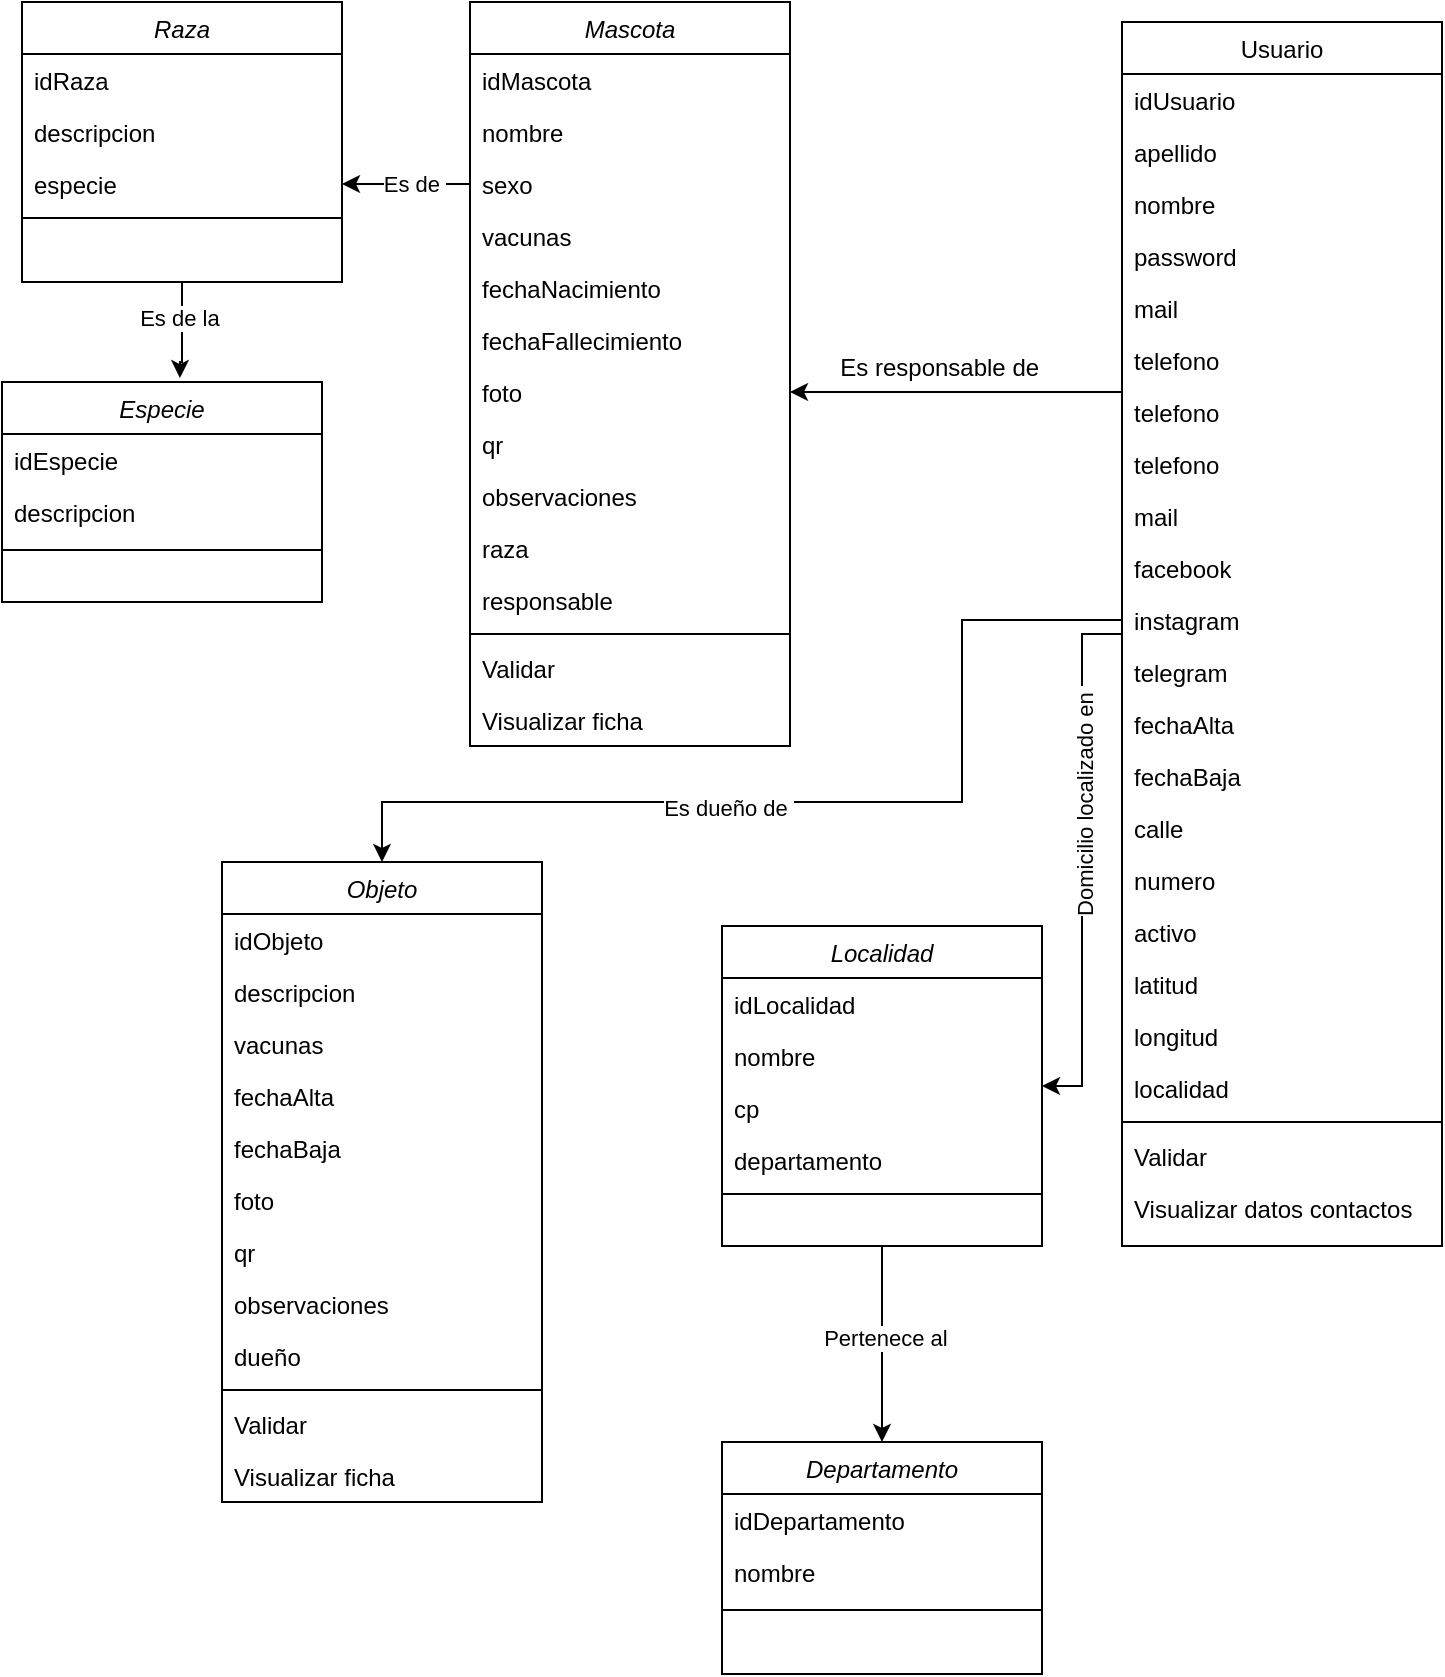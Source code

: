 <mxfile version="21.6.7" type="github">
  <diagram id="C5RBs43oDa-KdzZeNtuy" name="Page-1">
    <mxGraphModel dx="880" dy="484" grid="1" gridSize="10" guides="1" tooltips="1" connect="1" arrows="1" fold="1" page="1" pageScale="1" pageWidth="827" pageHeight="1169" math="0" shadow="0">
      <root>
        <mxCell id="WIyWlLk6GJQsqaUBKTNV-0" />
        <mxCell id="WIyWlLk6GJQsqaUBKTNV-1" parent="WIyWlLk6GJQsqaUBKTNV-0" />
        <mxCell id="zkfFHV4jXpPFQw0GAbJ--0" value="Mascota" style="swimlane;fontStyle=2;align=center;verticalAlign=top;childLayout=stackLayout;horizontal=1;startSize=26;horizontalStack=0;resizeParent=1;resizeLast=0;collapsible=1;marginBottom=0;rounded=0;shadow=0;strokeWidth=1;" parent="WIyWlLk6GJQsqaUBKTNV-1" vertex="1">
          <mxGeometry x="254" y="20" width="160" height="372" as="geometry">
            <mxRectangle x="230" y="140" width="160" height="26" as="alternateBounds" />
          </mxGeometry>
        </mxCell>
        <mxCell id="zkfFHV4jXpPFQw0GAbJ--1" value="idMascota" style="text;align=left;verticalAlign=top;spacingLeft=4;spacingRight=4;overflow=hidden;rotatable=0;points=[[0,0.5],[1,0.5]];portConstraint=eastwest;" parent="zkfFHV4jXpPFQw0GAbJ--0" vertex="1">
          <mxGeometry y="26" width="160" height="26" as="geometry" />
        </mxCell>
        <mxCell id="zkfFHV4jXpPFQw0GAbJ--2" value="nombre" style="text;align=left;verticalAlign=top;spacingLeft=4;spacingRight=4;overflow=hidden;rotatable=0;points=[[0,0.5],[1,0.5]];portConstraint=eastwest;rounded=0;shadow=0;html=0;" parent="zkfFHV4jXpPFQw0GAbJ--0" vertex="1">
          <mxGeometry y="52" width="160" height="26" as="geometry" />
        </mxCell>
        <mxCell id="WVbA_nyAT-Yd7fHxbB-Z-1" value="sexo" style="text;align=left;verticalAlign=top;spacingLeft=4;spacingRight=4;overflow=hidden;rotatable=0;points=[[0,0.5],[1,0.5]];portConstraint=eastwest;rounded=0;shadow=0;html=0;" vertex="1" parent="zkfFHV4jXpPFQw0GAbJ--0">
          <mxGeometry y="78" width="160" height="26" as="geometry" />
        </mxCell>
        <mxCell id="zkfFHV4jXpPFQw0GAbJ--3" value="vacunas" style="text;align=left;verticalAlign=top;spacingLeft=4;spacingRight=4;overflow=hidden;rotatable=0;points=[[0,0.5],[1,0.5]];portConstraint=eastwest;rounded=0;shadow=0;html=0;" parent="zkfFHV4jXpPFQw0GAbJ--0" vertex="1">
          <mxGeometry y="104" width="160" height="26" as="geometry" />
        </mxCell>
        <mxCell id="WVbA_nyAT-Yd7fHxbB-Z-0" value="fechaNacimiento" style="text;align=left;verticalAlign=top;spacingLeft=4;spacingRight=4;overflow=hidden;rotatable=0;points=[[0,0.5],[1,0.5]];portConstraint=eastwest;rounded=0;shadow=0;html=0;" vertex="1" parent="zkfFHV4jXpPFQw0GAbJ--0">
          <mxGeometry y="130" width="160" height="26" as="geometry" />
        </mxCell>
        <mxCell id="WVbA_nyAT-Yd7fHxbB-Z-18" value="fechaFallecimiento" style="text;align=left;verticalAlign=top;spacingLeft=4;spacingRight=4;overflow=hidden;rotatable=0;points=[[0,0.5],[1,0.5]];portConstraint=eastwest;rounded=0;shadow=0;html=0;" vertex="1" parent="zkfFHV4jXpPFQw0GAbJ--0">
          <mxGeometry y="156" width="160" height="26" as="geometry" />
        </mxCell>
        <mxCell id="WVbA_nyAT-Yd7fHxbB-Z-20" value="foto" style="text;align=left;verticalAlign=top;spacingLeft=4;spacingRight=4;overflow=hidden;rotatable=0;points=[[0,0.5],[1,0.5]];portConstraint=eastwest;rounded=0;shadow=0;html=0;" vertex="1" parent="zkfFHV4jXpPFQw0GAbJ--0">
          <mxGeometry y="182" width="160" height="26" as="geometry" />
        </mxCell>
        <mxCell id="WVbA_nyAT-Yd7fHxbB-Z-21" value="qr" style="text;align=left;verticalAlign=top;spacingLeft=4;spacingRight=4;overflow=hidden;rotatable=0;points=[[0,0.5],[1,0.5]];portConstraint=eastwest;rounded=0;shadow=0;html=0;" vertex="1" parent="zkfFHV4jXpPFQw0GAbJ--0">
          <mxGeometry y="208" width="160" height="26" as="geometry" />
        </mxCell>
        <mxCell id="WVbA_nyAT-Yd7fHxbB-Z-19" value="observaciones" style="text;align=left;verticalAlign=top;spacingLeft=4;spacingRight=4;overflow=hidden;rotatable=0;points=[[0,0.5],[1,0.5]];portConstraint=eastwest;rounded=0;shadow=0;html=0;" vertex="1" parent="zkfFHV4jXpPFQw0GAbJ--0">
          <mxGeometry y="234" width="160" height="26" as="geometry" />
        </mxCell>
        <mxCell id="zkfFHV4jXpPFQw0GAbJ--5" value="raza" style="text;align=left;verticalAlign=top;spacingLeft=4;spacingRight=4;overflow=hidden;rotatable=0;points=[[0,0.5],[1,0.5]];portConstraint=eastwest;" parent="zkfFHV4jXpPFQw0GAbJ--0" vertex="1">
          <mxGeometry y="260" width="160" height="26" as="geometry" />
        </mxCell>
        <mxCell id="WVbA_nyAT-Yd7fHxbB-Z-56" value="responsable" style="text;align=left;verticalAlign=top;spacingLeft=4;spacingRight=4;overflow=hidden;rotatable=0;points=[[0,0.5],[1,0.5]];portConstraint=eastwest;" vertex="1" parent="zkfFHV4jXpPFQw0GAbJ--0">
          <mxGeometry y="286" width="160" height="26" as="geometry" />
        </mxCell>
        <mxCell id="zkfFHV4jXpPFQw0GAbJ--4" value="" style="line;html=1;strokeWidth=1;align=left;verticalAlign=middle;spacingTop=-1;spacingLeft=3;spacingRight=3;rotatable=0;labelPosition=right;points=[];portConstraint=eastwest;" parent="zkfFHV4jXpPFQw0GAbJ--0" vertex="1">
          <mxGeometry y="312" width="160" height="8" as="geometry" />
        </mxCell>
        <mxCell id="WVbA_nyAT-Yd7fHxbB-Z-22" value="Validar&#xa;" style="text;align=left;verticalAlign=top;spacingLeft=4;spacingRight=4;overflow=hidden;rotatable=0;points=[[0,0.5],[1,0.5]];portConstraint=eastwest;rounded=0;shadow=0;html=0;" vertex="1" parent="zkfFHV4jXpPFQw0GAbJ--0">
          <mxGeometry y="320" width="160" height="26" as="geometry" />
        </mxCell>
        <mxCell id="WVbA_nyAT-Yd7fHxbB-Z-24" value="Visualizar ficha" style="text;align=left;verticalAlign=top;spacingLeft=4;spacingRight=4;overflow=hidden;rotatable=0;points=[[0,0.5],[1,0.5]];portConstraint=eastwest;rounded=0;shadow=0;html=0;" vertex="1" parent="zkfFHV4jXpPFQw0GAbJ--0">
          <mxGeometry y="346" width="160" height="26" as="geometry" />
        </mxCell>
        <mxCell id="WVbA_nyAT-Yd7fHxbB-Z-55" style="edgeStyle=orthogonalEdgeStyle;rounded=0;orthogonalLoop=1;jettySize=auto;html=1;" edge="1" parent="WIyWlLk6GJQsqaUBKTNV-1" source="zkfFHV4jXpPFQw0GAbJ--17" target="WVbA_nyAT-Yd7fHxbB-Z-32">
          <mxGeometry relative="1" as="geometry" />
        </mxCell>
        <mxCell id="WVbA_nyAT-Yd7fHxbB-Z-81" value="Domicilio localizado en&amp;nbsp;" style="edgeLabel;html=1;align=center;verticalAlign=middle;resizable=0;points=[];rotation=-90;" vertex="1" connectable="0" parent="WVbA_nyAT-Yd7fHxbB-Z-55">
          <mxGeometry x="-0.218" y="1" relative="1" as="geometry">
            <mxPoint as="offset" />
          </mxGeometry>
        </mxCell>
        <mxCell id="zkfFHV4jXpPFQw0GAbJ--17" value="Usuario" style="swimlane;fontStyle=0;align=center;verticalAlign=top;childLayout=stackLayout;horizontal=1;startSize=26;horizontalStack=0;resizeParent=1;resizeLast=0;collapsible=1;marginBottom=0;rounded=0;shadow=0;strokeWidth=1;" parent="WIyWlLk6GJQsqaUBKTNV-1" vertex="1">
          <mxGeometry x="580" y="30" width="160" height="612" as="geometry">
            <mxRectangle x="550" y="140" width="160" height="26" as="alternateBounds" />
          </mxGeometry>
        </mxCell>
        <mxCell id="zkfFHV4jXpPFQw0GAbJ--18" value="idUsuario" style="text;align=left;verticalAlign=top;spacingLeft=4;spacingRight=4;overflow=hidden;rotatable=0;points=[[0,0.5],[1,0.5]];portConstraint=eastwest;" parent="zkfFHV4jXpPFQw0GAbJ--17" vertex="1">
          <mxGeometry y="26" width="160" height="26" as="geometry" />
        </mxCell>
        <mxCell id="zkfFHV4jXpPFQw0GAbJ--19" value="apellido" style="text;align=left;verticalAlign=top;spacingLeft=4;spacingRight=4;overflow=hidden;rotatable=0;points=[[0,0.5],[1,0.5]];portConstraint=eastwest;rounded=0;shadow=0;html=0;" parent="zkfFHV4jXpPFQw0GAbJ--17" vertex="1">
          <mxGeometry y="52" width="160" height="26" as="geometry" />
        </mxCell>
        <mxCell id="zkfFHV4jXpPFQw0GAbJ--20" value="nombre" style="text;align=left;verticalAlign=top;spacingLeft=4;spacingRight=4;overflow=hidden;rotatable=0;points=[[0,0.5],[1,0.5]];portConstraint=eastwest;rounded=0;shadow=0;html=0;" parent="zkfFHV4jXpPFQw0GAbJ--17" vertex="1">
          <mxGeometry y="78" width="160" height="26" as="geometry" />
        </mxCell>
        <mxCell id="WVbA_nyAT-Yd7fHxbB-Z-27" value="password" style="text;align=left;verticalAlign=top;spacingLeft=4;spacingRight=4;overflow=hidden;rotatable=0;points=[[0,0.5],[1,0.5]];portConstraint=eastwest;rounded=0;shadow=0;html=0;" vertex="1" parent="zkfFHV4jXpPFQw0GAbJ--17">
          <mxGeometry y="104" width="160" height="26" as="geometry" />
        </mxCell>
        <mxCell id="WVbA_nyAT-Yd7fHxbB-Z-28" value="mail" style="text;align=left;verticalAlign=top;spacingLeft=4;spacingRight=4;overflow=hidden;rotatable=0;points=[[0,0.5],[1,0.5]];portConstraint=eastwest;rounded=0;shadow=0;html=0;" vertex="1" parent="zkfFHV4jXpPFQw0GAbJ--17">
          <mxGeometry y="130" width="160" height="26" as="geometry" />
        </mxCell>
        <mxCell id="WVbA_nyAT-Yd7fHxbB-Z-57" value="telefono" style="text;align=left;verticalAlign=top;spacingLeft=4;spacingRight=4;overflow=hidden;rotatable=0;points=[[0,0.5],[1,0.5]];portConstraint=eastwest;rounded=0;shadow=0;html=0;" vertex="1" parent="zkfFHV4jXpPFQw0GAbJ--17">
          <mxGeometry y="156" width="160" height="26" as="geometry" />
        </mxCell>
        <mxCell id="WVbA_nyAT-Yd7fHxbB-Z-58" value="telefono" style="text;align=left;verticalAlign=top;spacingLeft=4;spacingRight=4;overflow=hidden;rotatable=0;points=[[0,0.5],[1,0.5]];portConstraint=eastwest;rounded=0;shadow=0;html=0;" vertex="1" parent="zkfFHV4jXpPFQw0GAbJ--17">
          <mxGeometry y="182" width="160" height="26" as="geometry" />
        </mxCell>
        <mxCell id="zkfFHV4jXpPFQw0GAbJ--21" value="telefono" style="text;align=left;verticalAlign=top;spacingLeft=4;spacingRight=4;overflow=hidden;rotatable=0;points=[[0,0.5],[1,0.5]];portConstraint=eastwest;rounded=0;shadow=0;html=0;" parent="zkfFHV4jXpPFQw0GAbJ--17" vertex="1">
          <mxGeometry y="208" width="160" height="26" as="geometry" />
        </mxCell>
        <mxCell id="WVbA_nyAT-Yd7fHxbB-Z-47" value="mail" style="text;align=left;verticalAlign=top;spacingLeft=4;spacingRight=4;overflow=hidden;rotatable=0;points=[[0,0.5],[1,0.5]];portConstraint=eastwest;rounded=0;shadow=0;html=0;" vertex="1" parent="zkfFHV4jXpPFQw0GAbJ--17">
          <mxGeometry y="234" width="160" height="26" as="geometry" />
        </mxCell>
        <mxCell id="WVbA_nyAT-Yd7fHxbB-Z-49" value="facebook" style="text;align=left;verticalAlign=top;spacingLeft=4;spacingRight=4;overflow=hidden;rotatable=0;points=[[0,0.5],[1,0.5]];portConstraint=eastwest;rounded=0;shadow=0;html=0;" vertex="1" parent="zkfFHV4jXpPFQw0GAbJ--17">
          <mxGeometry y="260" width="160" height="26" as="geometry" />
        </mxCell>
        <mxCell id="WVbA_nyAT-Yd7fHxbB-Z-50" value="instagram" style="text;align=left;verticalAlign=top;spacingLeft=4;spacingRight=4;overflow=hidden;rotatable=0;points=[[0,0.5],[1,0.5]];portConstraint=eastwest;rounded=0;shadow=0;html=0;" vertex="1" parent="zkfFHV4jXpPFQw0GAbJ--17">
          <mxGeometry y="286" width="160" height="26" as="geometry" />
        </mxCell>
        <mxCell id="WVbA_nyAT-Yd7fHxbB-Z-51" value="telegram" style="text;align=left;verticalAlign=top;spacingLeft=4;spacingRight=4;overflow=hidden;rotatable=0;points=[[0,0.5],[1,0.5]];portConstraint=eastwest;rounded=0;shadow=0;html=0;" vertex="1" parent="zkfFHV4jXpPFQw0GAbJ--17">
          <mxGeometry y="312" width="160" height="26" as="geometry" />
        </mxCell>
        <mxCell id="WVbA_nyAT-Yd7fHxbB-Z-26" value="fechaAlta" style="text;align=left;verticalAlign=top;spacingLeft=4;spacingRight=4;overflow=hidden;rotatable=0;points=[[0,0.5],[1,0.5]];portConstraint=eastwest;rounded=0;shadow=0;html=0;" vertex="1" parent="zkfFHV4jXpPFQw0GAbJ--17">
          <mxGeometry y="338" width="160" height="26" as="geometry" />
        </mxCell>
        <mxCell id="WVbA_nyAT-Yd7fHxbB-Z-46" value="fechaBaja" style="text;align=left;verticalAlign=top;spacingLeft=4;spacingRight=4;overflow=hidden;rotatable=0;points=[[0,0.5],[1,0.5]];portConstraint=eastwest;rounded=0;shadow=0;html=0;" vertex="1" parent="zkfFHV4jXpPFQw0GAbJ--17">
          <mxGeometry y="364" width="160" height="26" as="geometry" />
        </mxCell>
        <mxCell id="WVbA_nyAT-Yd7fHxbB-Z-30" value="calle" style="text;align=left;verticalAlign=top;spacingLeft=4;spacingRight=4;overflow=hidden;rotatable=0;points=[[0,0.5],[1,0.5]];portConstraint=eastwest;rounded=0;shadow=0;html=0;" vertex="1" parent="zkfFHV4jXpPFQw0GAbJ--17">
          <mxGeometry y="390" width="160" height="26" as="geometry" />
        </mxCell>
        <mxCell id="WVbA_nyAT-Yd7fHxbB-Z-31" value="numero" style="text;align=left;verticalAlign=top;spacingLeft=4;spacingRight=4;overflow=hidden;rotatable=0;points=[[0,0.5],[1,0.5]];portConstraint=eastwest;rounded=0;shadow=0;html=0;" vertex="1" parent="zkfFHV4jXpPFQw0GAbJ--17">
          <mxGeometry y="416" width="160" height="26" as="geometry" />
        </mxCell>
        <mxCell id="WVbA_nyAT-Yd7fHxbB-Z-29" value="activo" style="text;align=left;verticalAlign=top;spacingLeft=4;spacingRight=4;overflow=hidden;rotatable=0;points=[[0,0.5],[1,0.5]];portConstraint=eastwest;rounded=0;shadow=0;html=0;" vertex="1" parent="zkfFHV4jXpPFQw0GAbJ--17">
          <mxGeometry y="442" width="160" height="26" as="geometry" />
        </mxCell>
        <mxCell id="WVbA_nyAT-Yd7fHxbB-Z-53" value="latitud" style="text;align=left;verticalAlign=top;spacingLeft=4;spacingRight=4;overflow=hidden;rotatable=0;points=[[0,0.5],[1,0.5]];portConstraint=eastwest;rounded=0;shadow=0;html=0;" vertex="1" parent="zkfFHV4jXpPFQw0GAbJ--17">
          <mxGeometry y="468" width="160" height="26" as="geometry" />
        </mxCell>
        <mxCell id="WVbA_nyAT-Yd7fHxbB-Z-52" value="longitud" style="text;align=left;verticalAlign=top;spacingLeft=4;spacingRight=4;overflow=hidden;rotatable=0;points=[[0,0.5],[1,0.5]];portConstraint=eastwest;rounded=0;shadow=0;html=0;" vertex="1" parent="zkfFHV4jXpPFQw0GAbJ--17">
          <mxGeometry y="494" width="160" height="26" as="geometry" />
        </mxCell>
        <mxCell id="zkfFHV4jXpPFQw0GAbJ--22" value="localidad" style="text;align=left;verticalAlign=top;spacingLeft=4;spacingRight=4;overflow=hidden;rotatable=0;points=[[0,0.5],[1,0.5]];portConstraint=eastwest;rounded=0;shadow=0;html=0;" parent="zkfFHV4jXpPFQw0GAbJ--17" vertex="1">
          <mxGeometry y="520" width="160" height="26" as="geometry" />
        </mxCell>
        <mxCell id="zkfFHV4jXpPFQw0GAbJ--23" value="" style="line;html=1;strokeWidth=1;align=left;verticalAlign=middle;spacingTop=-1;spacingLeft=3;spacingRight=3;rotatable=0;labelPosition=right;points=[];portConstraint=eastwest;" parent="zkfFHV4jXpPFQw0GAbJ--17" vertex="1">
          <mxGeometry y="546" width="160" height="8" as="geometry" />
        </mxCell>
        <mxCell id="zkfFHV4jXpPFQw0GAbJ--24" value="Validar" style="text;align=left;verticalAlign=top;spacingLeft=4;spacingRight=4;overflow=hidden;rotatable=0;points=[[0,0.5],[1,0.5]];portConstraint=eastwest;" parent="zkfFHV4jXpPFQw0GAbJ--17" vertex="1">
          <mxGeometry y="554" width="160" height="26" as="geometry" />
        </mxCell>
        <mxCell id="zkfFHV4jXpPFQw0GAbJ--25" value="Visualizar datos contactos" style="text;align=left;verticalAlign=top;spacingLeft=4;spacingRight=4;overflow=hidden;rotatable=0;points=[[0,0.5],[1,0.5]];portConstraint=eastwest;" parent="zkfFHV4jXpPFQw0GAbJ--17" vertex="1">
          <mxGeometry y="580" width="160" height="32" as="geometry" />
        </mxCell>
        <mxCell id="WVbA_nyAT-Yd7fHxbB-Z-16" value="" style="edgeStyle=orthogonalEdgeStyle;rounded=0;orthogonalLoop=1;jettySize=auto;html=1;entryX=0.556;entryY=-0.018;entryDx=0;entryDy=0;entryPerimeter=0;" edge="1" parent="WIyWlLk6GJQsqaUBKTNV-1" source="WVbA_nyAT-Yd7fHxbB-Z-2" target="WVbA_nyAT-Yd7fHxbB-Z-10">
          <mxGeometry relative="1" as="geometry">
            <Array as="points">
              <mxPoint x="110" y="200" />
            </Array>
          </mxGeometry>
        </mxCell>
        <mxCell id="WVbA_nyAT-Yd7fHxbB-Z-79" value="Es de la&amp;nbsp;" style="edgeLabel;html=1;align=center;verticalAlign=middle;resizable=0;points=[];" vertex="1" connectable="0" parent="WVbA_nyAT-Yd7fHxbB-Z-16">
          <mxGeometry x="-0.266" relative="1" as="geometry">
            <mxPoint as="offset" />
          </mxGeometry>
        </mxCell>
        <mxCell id="WVbA_nyAT-Yd7fHxbB-Z-2" value="Raza" style="swimlane;fontStyle=2;align=center;verticalAlign=top;childLayout=stackLayout;horizontal=1;startSize=26;horizontalStack=0;resizeParent=1;resizeLast=0;collapsible=1;marginBottom=0;rounded=0;shadow=0;strokeWidth=1;" vertex="1" parent="WIyWlLk6GJQsqaUBKTNV-1">
          <mxGeometry x="30" y="20" width="160" height="140" as="geometry">
            <mxRectangle x="230" y="140" width="160" height="26" as="alternateBounds" />
          </mxGeometry>
        </mxCell>
        <mxCell id="WVbA_nyAT-Yd7fHxbB-Z-3" value="idRaza" style="text;align=left;verticalAlign=top;spacingLeft=4;spacingRight=4;overflow=hidden;rotatable=0;points=[[0,0.5],[1,0.5]];portConstraint=eastwest;" vertex="1" parent="WVbA_nyAT-Yd7fHxbB-Z-2">
          <mxGeometry y="26" width="160" height="26" as="geometry" />
        </mxCell>
        <mxCell id="WVbA_nyAT-Yd7fHxbB-Z-4" value="descripcion" style="text;align=left;verticalAlign=top;spacingLeft=4;spacingRight=4;overflow=hidden;rotatable=0;points=[[0,0.5],[1,0.5]];portConstraint=eastwest;rounded=0;shadow=0;html=0;" vertex="1" parent="WVbA_nyAT-Yd7fHxbB-Z-2">
          <mxGeometry y="52" width="160" height="26" as="geometry" />
        </mxCell>
        <mxCell id="WVbA_nyAT-Yd7fHxbB-Z-5" value="especie" style="text;align=left;verticalAlign=top;spacingLeft=4;spacingRight=4;overflow=hidden;rotatable=0;points=[[0,0.5],[1,0.5]];portConstraint=eastwest;rounded=0;shadow=0;html=0;" vertex="1" parent="WVbA_nyAT-Yd7fHxbB-Z-2">
          <mxGeometry y="78" width="160" height="26" as="geometry" />
        </mxCell>
        <mxCell id="WVbA_nyAT-Yd7fHxbB-Z-8" value="" style="line;html=1;strokeWidth=1;align=left;verticalAlign=middle;spacingTop=-1;spacingLeft=3;spacingRight=3;rotatable=0;labelPosition=right;points=[];portConstraint=eastwest;" vertex="1" parent="WVbA_nyAT-Yd7fHxbB-Z-2">
          <mxGeometry y="104" width="160" height="8" as="geometry" />
        </mxCell>
        <mxCell id="WVbA_nyAT-Yd7fHxbB-Z-10" value="Especie" style="swimlane;fontStyle=2;align=center;verticalAlign=top;childLayout=stackLayout;horizontal=1;startSize=26;horizontalStack=0;resizeParent=1;resizeLast=0;collapsible=1;marginBottom=0;rounded=0;shadow=0;strokeWidth=1;" vertex="1" parent="WIyWlLk6GJQsqaUBKTNV-1">
          <mxGeometry x="20" y="210" width="160" height="110" as="geometry">
            <mxRectangle x="230" y="140" width="160" height="26" as="alternateBounds" />
          </mxGeometry>
        </mxCell>
        <mxCell id="WVbA_nyAT-Yd7fHxbB-Z-11" value="idEspecie" style="text;align=left;verticalAlign=top;spacingLeft=4;spacingRight=4;overflow=hidden;rotatable=0;points=[[0,0.5],[1,0.5]];portConstraint=eastwest;" vertex="1" parent="WVbA_nyAT-Yd7fHxbB-Z-10">
          <mxGeometry y="26" width="160" height="26" as="geometry" />
        </mxCell>
        <mxCell id="WVbA_nyAT-Yd7fHxbB-Z-12" value="descripcion" style="text;align=left;verticalAlign=top;spacingLeft=4;spacingRight=4;overflow=hidden;rotatable=0;points=[[0,0.5],[1,0.5]];portConstraint=eastwest;rounded=0;shadow=0;html=0;" vertex="1" parent="WVbA_nyAT-Yd7fHxbB-Z-10">
          <mxGeometry y="52" width="160" height="26" as="geometry" />
        </mxCell>
        <mxCell id="WVbA_nyAT-Yd7fHxbB-Z-14" value="" style="line;html=1;strokeWidth=1;align=left;verticalAlign=middle;spacingTop=-1;spacingLeft=3;spacingRight=3;rotatable=0;labelPosition=right;points=[];portConstraint=eastwest;" vertex="1" parent="WVbA_nyAT-Yd7fHxbB-Z-10">
          <mxGeometry y="78" width="160" height="12" as="geometry" />
        </mxCell>
        <mxCell id="WVbA_nyAT-Yd7fHxbB-Z-23" style="edgeStyle=orthogonalEdgeStyle;rounded=0;orthogonalLoop=1;jettySize=auto;html=1;entryX=1;entryY=0.5;entryDx=0;entryDy=0;" edge="1" parent="WIyWlLk6GJQsqaUBKTNV-1" source="WVbA_nyAT-Yd7fHxbB-Z-1" target="WVbA_nyAT-Yd7fHxbB-Z-5">
          <mxGeometry relative="1" as="geometry" />
        </mxCell>
        <mxCell id="WVbA_nyAT-Yd7fHxbB-Z-80" value="Es de&amp;nbsp;" style="edgeLabel;html=1;align=center;verticalAlign=middle;resizable=0;points=[];" vertex="1" connectable="0" parent="WVbA_nyAT-Yd7fHxbB-Z-23">
          <mxGeometry x="-0.125" relative="1" as="geometry">
            <mxPoint as="offset" />
          </mxGeometry>
        </mxCell>
        <mxCell id="WVbA_nyAT-Yd7fHxbB-Z-45" value="" style="edgeStyle=orthogonalEdgeStyle;rounded=0;orthogonalLoop=1;jettySize=auto;html=1;entryX=0.5;entryY=0;entryDx=0;entryDy=0;" edge="1" parent="WIyWlLk6GJQsqaUBKTNV-1" source="WVbA_nyAT-Yd7fHxbB-Z-32" target="WVbA_nyAT-Yd7fHxbB-Z-37">
          <mxGeometry relative="1" as="geometry" />
        </mxCell>
        <mxCell id="WVbA_nyAT-Yd7fHxbB-Z-61" value="Pertenece al&amp;nbsp;" style="edgeLabel;html=1;align=center;verticalAlign=middle;resizable=0;points=[];" vertex="1" connectable="0" parent="WVbA_nyAT-Yd7fHxbB-Z-45">
          <mxGeometry x="-0.061" y="3" relative="1" as="geometry">
            <mxPoint as="offset" />
          </mxGeometry>
        </mxCell>
        <mxCell id="WVbA_nyAT-Yd7fHxbB-Z-32" value="Localidad" style="swimlane;fontStyle=2;align=center;verticalAlign=top;childLayout=stackLayout;horizontal=1;startSize=26;horizontalStack=0;resizeParent=1;resizeLast=0;collapsible=1;marginBottom=0;rounded=0;shadow=0;strokeWidth=1;" vertex="1" parent="WIyWlLk6GJQsqaUBKTNV-1">
          <mxGeometry x="380" y="482" width="160" height="160" as="geometry">
            <mxRectangle x="230" y="140" width="160" height="26" as="alternateBounds" />
          </mxGeometry>
        </mxCell>
        <mxCell id="WVbA_nyAT-Yd7fHxbB-Z-33" value="idLocalidad" style="text;align=left;verticalAlign=top;spacingLeft=4;spacingRight=4;overflow=hidden;rotatable=0;points=[[0,0.5],[1,0.5]];portConstraint=eastwest;" vertex="1" parent="WVbA_nyAT-Yd7fHxbB-Z-32">
          <mxGeometry y="26" width="160" height="26" as="geometry" />
        </mxCell>
        <mxCell id="WVbA_nyAT-Yd7fHxbB-Z-34" value="nombre" style="text;align=left;verticalAlign=top;spacingLeft=4;spacingRight=4;overflow=hidden;rotatable=0;points=[[0,0.5],[1,0.5]];portConstraint=eastwest;rounded=0;shadow=0;html=0;" vertex="1" parent="WVbA_nyAT-Yd7fHxbB-Z-32">
          <mxGeometry y="52" width="160" height="26" as="geometry" />
        </mxCell>
        <mxCell id="WVbA_nyAT-Yd7fHxbB-Z-35" value="cp" style="text;align=left;verticalAlign=top;spacingLeft=4;spacingRight=4;overflow=hidden;rotatable=0;points=[[0,0.5],[1,0.5]];portConstraint=eastwest;rounded=0;shadow=0;html=0;" vertex="1" parent="WVbA_nyAT-Yd7fHxbB-Z-32">
          <mxGeometry y="78" width="160" height="26" as="geometry" />
        </mxCell>
        <mxCell id="WVbA_nyAT-Yd7fHxbB-Z-44" value="departamento" style="text;align=left;verticalAlign=top;spacingLeft=4;spacingRight=4;overflow=hidden;rotatable=0;points=[[0,0.5],[1,0.5]];portConstraint=eastwest;rounded=0;shadow=0;html=0;" vertex="1" parent="WVbA_nyAT-Yd7fHxbB-Z-32">
          <mxGeometry y="104" width="160" height="26" as="geometry" />
        </mxCell>
        <mxCell id="WVbA_nyAT-Yd7fHxbB-Z-36" value="" style="line;html=1;strokeWidth=1;align=left;verticalAlign=middle;spacingTop=-1;spacingLeft=3;spacingRight=3;rotatable=0;labelPosition=right;points=[];portConstraint=eastwest;" vertex="1" parent="WVbA_nyAT-Yd7fHxbB-Z-32">
          <mxGeometry y="130" width="160" height="8" as="geometry" />
        </mxCell>
        <mxCell id="WVbA_nyAT-Yd7fHxbB-Z-37" value="Departamento" style="swimlane;fontStyle=2;align=center;verticalAlign=top;childLayout=stackLayout;horizontal=1;startSize=26;horizontalStack=0;resizeParent=1;resizeLast=0;collapsible=1;marginBottom=0;rounded=0;shadow=0;strokeWidth=1;" vertex="1" parent="WIyWlLk6GJQsqaUBKTNV-1">
          <mxGeometry x="380" y="740" width="160" height="116" as="geometry">
            <mxRectangle x="230" y="140" width="160" height="26" as="alternateBounds" />
          </mxGeometry>
        </mxCell>
        <mxCell id="WVbA_nyAT-Yd7fHxbB-Z-38" value="idDepartamento" style="text;align=left;verticalAlign=top;spacingLeft=4;spacingRight=4;overflow=hidden;rotatable=0;points=[[0,0.5],[1,0.5]];portConstraint=eastwest;" vertex="1" parent="WVbA_nyAT-Yd7fHxbB-Z-37">
          <mxGeometry y="26" width="160" height="26" as="geometry" />
        </mxCell>
        <mxCell id="WVbA_nyAT-Yd7fHxbB-Z-39" value="nombre" style="text;align=left;verticalAlign=top;spacingLeft=4;spacingRight=4;overflow=hidden;rotatable=0;points=[[0,0.5],[1,0.5]];portConstraint=eastwest;rounded=0;shadow=0;html=0;" vertex="1" parent="WVbA_nyAT-Yd7fHxbB-Z-37">
          <mxGeometry y="52" width="160" height="26" as="geometry" />
        </mxCell>
        <mxCell id="WVbA_nyAT-Yd7fHxbB-Z-40" value="" style="line;html=1;strokeWidth=1;align=left;verticalAlign=middle;spacingTop=-1;spacingLeft=3;spacingRight=3;rotatable=0;labelPosition=right;points=[];portConstraint=eastwest;" vertex="1" parent="WVbA_nyAT-Yd7fHxbB-Z-37">
          <mxGeometry y="78" width="160" height="12" as="geometry" />
        </mxCell>
        <mxCell id="WVbA_nyAT-Yd7fHxbB-Z-59" style="edgeStyle=orthogonalEdgeStyle;rounded=0;orthogonalLoop=1;jettySize=auto;html=1;entryX=1;entryY=0.5;entryDx=0;entryDy=0;" edge="1" parent="WIyWlLk6GJQsqaUBKTNV-1" source="WVbA_nyAT-Yd7fHxbB-Z-58" target="WVbA_nyAT-Yd7fHxbB-Z-20">
          <mxGeometry relative="1" as="geometry">
            <Array as="points">
              <mxPoint x="570" y="215" />
              <mxPoint x="570" y="215" />
            </Array>
          </mxGeometry>
        </mxCell>
        <mxCell id="WVbA_nyAT-Yd7fHxbB-Z-60" value="Es responsable de&amp;nbsp;" style="text;html=1;align=center;verticalAlign=middle;resizable=0;points=[];autosize=1;strokeColor=none;fillColor=none;" vertex="1" parent="WIyWlLk6GJQsqaUBKTNV-1">
          <mxGeometry x="425" y="188" width="130" height="30" as="geometry" />
        </mxCell>
        <mxCell id="WVbA_nyAT-Yd7fHxbB-Z-62" value="Objeto" style="swimlane;fontStyle=2;align=center;verticalAlign=top;childLayout=stackLayout;horizontal=1;startSize=26;horizontalStack=0;resizeParent=1;resizeLast=0;collapsible=1;marginBottom=0;rounded=0;shadow=0;strokeWidth=1;" vertex="1" parent="WIyWlLk6GJQsqaUBKTNV-1">
          <mxGeometry x="130" y="450" width="160" height="320" as="geometry">
            <mxRectangle x="230" y="140" width="160" height="26" as="alternateBounds" />
          </mxGeometry>
        </mxCell>
        <mxCell id="WVbA_nyAT-Yd7fHxbB-Z-63" value="idObjeto" style="text;align=left;verticalAlign=top;spacingLeft=4;spacingRight=4;overflow=hidden;rotatable=0;points=[[0,0.5],[1,0.5]];portConstraint=eastwest;" vertex="1" parent="WVbA_nyAT-Yd7fHxbB-Z-62">
          <mxGeometry y="26" width="160" height="26" as="geometry" />
        </mxCell>
        <mxCell id="WVbA_nyAT-Yd7fHxbB-Z-64" value="descripcion" style="text;align=left;verticalAlign=top;spacingLeft=4;spacingRight=4;overflow=hidden;rotatable=0;points=[[0,0.5],[1,0.5]];portConstraint=eastwest;rounded=0;shadow=0;html=0;" vertex="1" parent="WVbA_nyAT-Yd7fHxbB-Z-62">
          <mxGeometry y="52" width="160" height="26" as="geometry" />
        </mxCell>
        <mxCell id="WVbA_nyAT-Yd7fHxbB-Z-66" value="vacunas" style="text;align=left;verticalAlign=top;spacingLeft=4;spacingRight=4;overflow=hidden;rotatable=0;points=[[0,0.5],[1,0.5]];portConstraint=eastwest;rounded=0;shadow=0;html=0;" vertex="1" parent="WVbA_nyAT-Yd7fHxbB-Z-62">
          <mxGeometry y="78" width="160" height="26" as="geometry" />
        </mxCell>
        <mxCell id="WVbA_nyAT-Yd7fHxbB-Z-67" value="fechaAlta" style="text;align=left;verticalAlign=top;spacingLeft=4;spacingRight=4;overflow=hidden;rotatable=0;points=[[0,0.5],[1,0.5]];portConstraint=eastwest;rounded=0;shadow=0;html=0;" vertex="1" parent="WVbA_nyAT-Yd7fHxbB-Z-62">
          <mxGeometry y="104" width="160" height="26" as="geometry" />
        </mxCell>
        <mxCell id="WVbA_nyAT-Yd7fHxbB-Z-68" value="fechaBaja" style="text;align=left;verticalAlign=top;spacingLeft=4;spacingRight=4;overflow=hidden;rotatable=0;points=[[0,0.5],[1,0.5]];portConstraint=eastwest;rounded=0;shadow=0;html=0;" vertex="1" parent="WVbA_nyAT-Yd7fHxbB-Z-62">
          <mxGeometry y="130" width="160" height="26" as="geometry" />
        </mxCell>
        <mxCell id="WVbA_nyAT-Yd7fHxbB-Z-69" value="foto" style="text;align=left;verticalAlign=top;spacingLeft=4;spacingRight=4;overflow=hidden;rotatable=0;points=[[0,0.5],[1,0.5]];portConstraint=eastwest;rounded=0;shadow=0;html=0;" vertex="1" parent="WVbA_nyAT-Yd7fHxbB-Z-62">
          <mxGeometry y="156" width="160" height="26" as="geometry" />
        </mxCell>
        <mxCell id="WVbA_nyAT-Yd7fHxbB-Z-70" value="qr" style="text;align=left;verticalAlign=top;spacingLeft=4;spacingRight=4;overflow=hidden;rotatable=0;points=[[0,0.5],[1,0.5]];portConstraint=eastwest;rounded=0;shadow=0;html=0;" vertex="1" parent="WVbA_nyAT-Yd7fHxbB-Z-62">
          <mxGeometry y="182" width="160" height="26" as="geometry" />
        </mxCell>
        <mxCell id="WVbA_nyAT-Yd7fHxbB-Z-71" value="observaciones" style="text;align=left;verticalAlign=top;spacingLeft=4;spacingRight=4;overflow=hidden;rotatable=0;points=[[0,0.5],[1,0.5]];portConstraint=eastwest;rounded=0;shadow=0;html=0;" vertex="1" parent="WVbA_nyAT-Yd7fHxbB-Z-62">
          <mxGeometry y="208" width="160" height="26" as="geometry" />
        </mxCell>
        <mxCell id="WVbA_nyAT-Yd7fHxbB-Z-73" value="dueño" style="text;align=left;verticalAlign=top;spacingLeft=4;spacingRight=4;overflow=hidden;rotatable=0;points=[[0,0.5],[1,0.5]];portConstraint=eastwest;" vertex="1" parent="WVbA_nyAT-Yd7fHxbB-Z-62">
          <mxGeometry y="234" width="160" height="26" as="geometry" />
        </mxCell>
        <mxCell id="WVbA_nyAT-Yd7fHxbB-Z-74" value="" style="line;html=1;strokeWidth=1;align=left;verticalAlign=middle;spacingTop=-1;spacingLeft=3;spacingRight=3;rotatable=0;labelPosition=right;points=[];portConstraint=eastwest;" vertex="1" parent="WVbA_nyAT-Yd7fHxbB-Z-62">
          <mxGeometry y="260" width="160" height="8" as="geometry" />
        </mxCell>
        <mxCell id="WVbA_nyAT-Yd7fHxbB-Z-75" value="Validar&#xa;" style="text;align=left;verticalAlign=top;spacingLeft=4;spacingRight=4;overflow=hidden;rotatable=0;points=[[0,0.5],[1,0.5]];portConstraint=eastwest;rounded=0;shadow=0;html=0;" vertex="1" parent="WVbA_nyAT-Yd7fHxbB-Z-62">
          <mxGeometry y="268" width="160" height="26" as="geometry" />
        </mxCell>
        <mxCell id="WVbA_nyAT-Yd7fHxbB-Z-76" value="Visualizar ficha" style="text;align=left;verticalAlign=top;spacingLeft=4;spacingRight=4;overflow=hidden;rotatable=0;points=[[0,0.5],[1,0.5]];portConstraint=eastwest;rounded=0;shadow=0;html=0;" vertex="1" parent="WVbA_nyAT-Yd7fHxbB-Z-62">
          <mxGeometry y="294" width="160" height="26" as="geometry" />
        </mxCell>
        <mxCell id="WVbA_nyAT-Yd7fHxbB-Z-77" style="edgeStyle=orthogonalEdgeStyle;rounded=0;orthogonalLoop=1;jettySize=auto;html=1;" edge="1" parent="WIyWlLk6GJQsqaUBKTNV-1" source="WVbA_nyAT-Yd7fHxbB-Z-50" target="WVbA_nyAT-Yd7fHxbB-Z-62">
          <mxGeometry relative="1" as="geometry">
            <Array as="points">
              <mxPoint x="500" y="329" />
              <mxPoint x="500" y="420" />
              <mxPoint x="210" y="420" />
            </Array>
          </mxGeometry>
        </mxCell>
        <mxCell id="WVbA_nyAT-Yd7fHxbB-Z-78" value="Es dueño de&amp;nbsp;" style="edgeLabel;html=1;align=center;verticalAlign=middle;resizable=0;points=[];" vertex="1" connectable="0" parent="WVbA_nyAT-Yd7fHxbB-Z-77">
          <mxGeometry x="0.173" y="3" relative="1" as="geometry">
            <mxPoint as="offset" />
          </mxGeometry>
        </mxCell>
      </root>
    </mxGraphModel>
  </diagram>
</mxfile>
